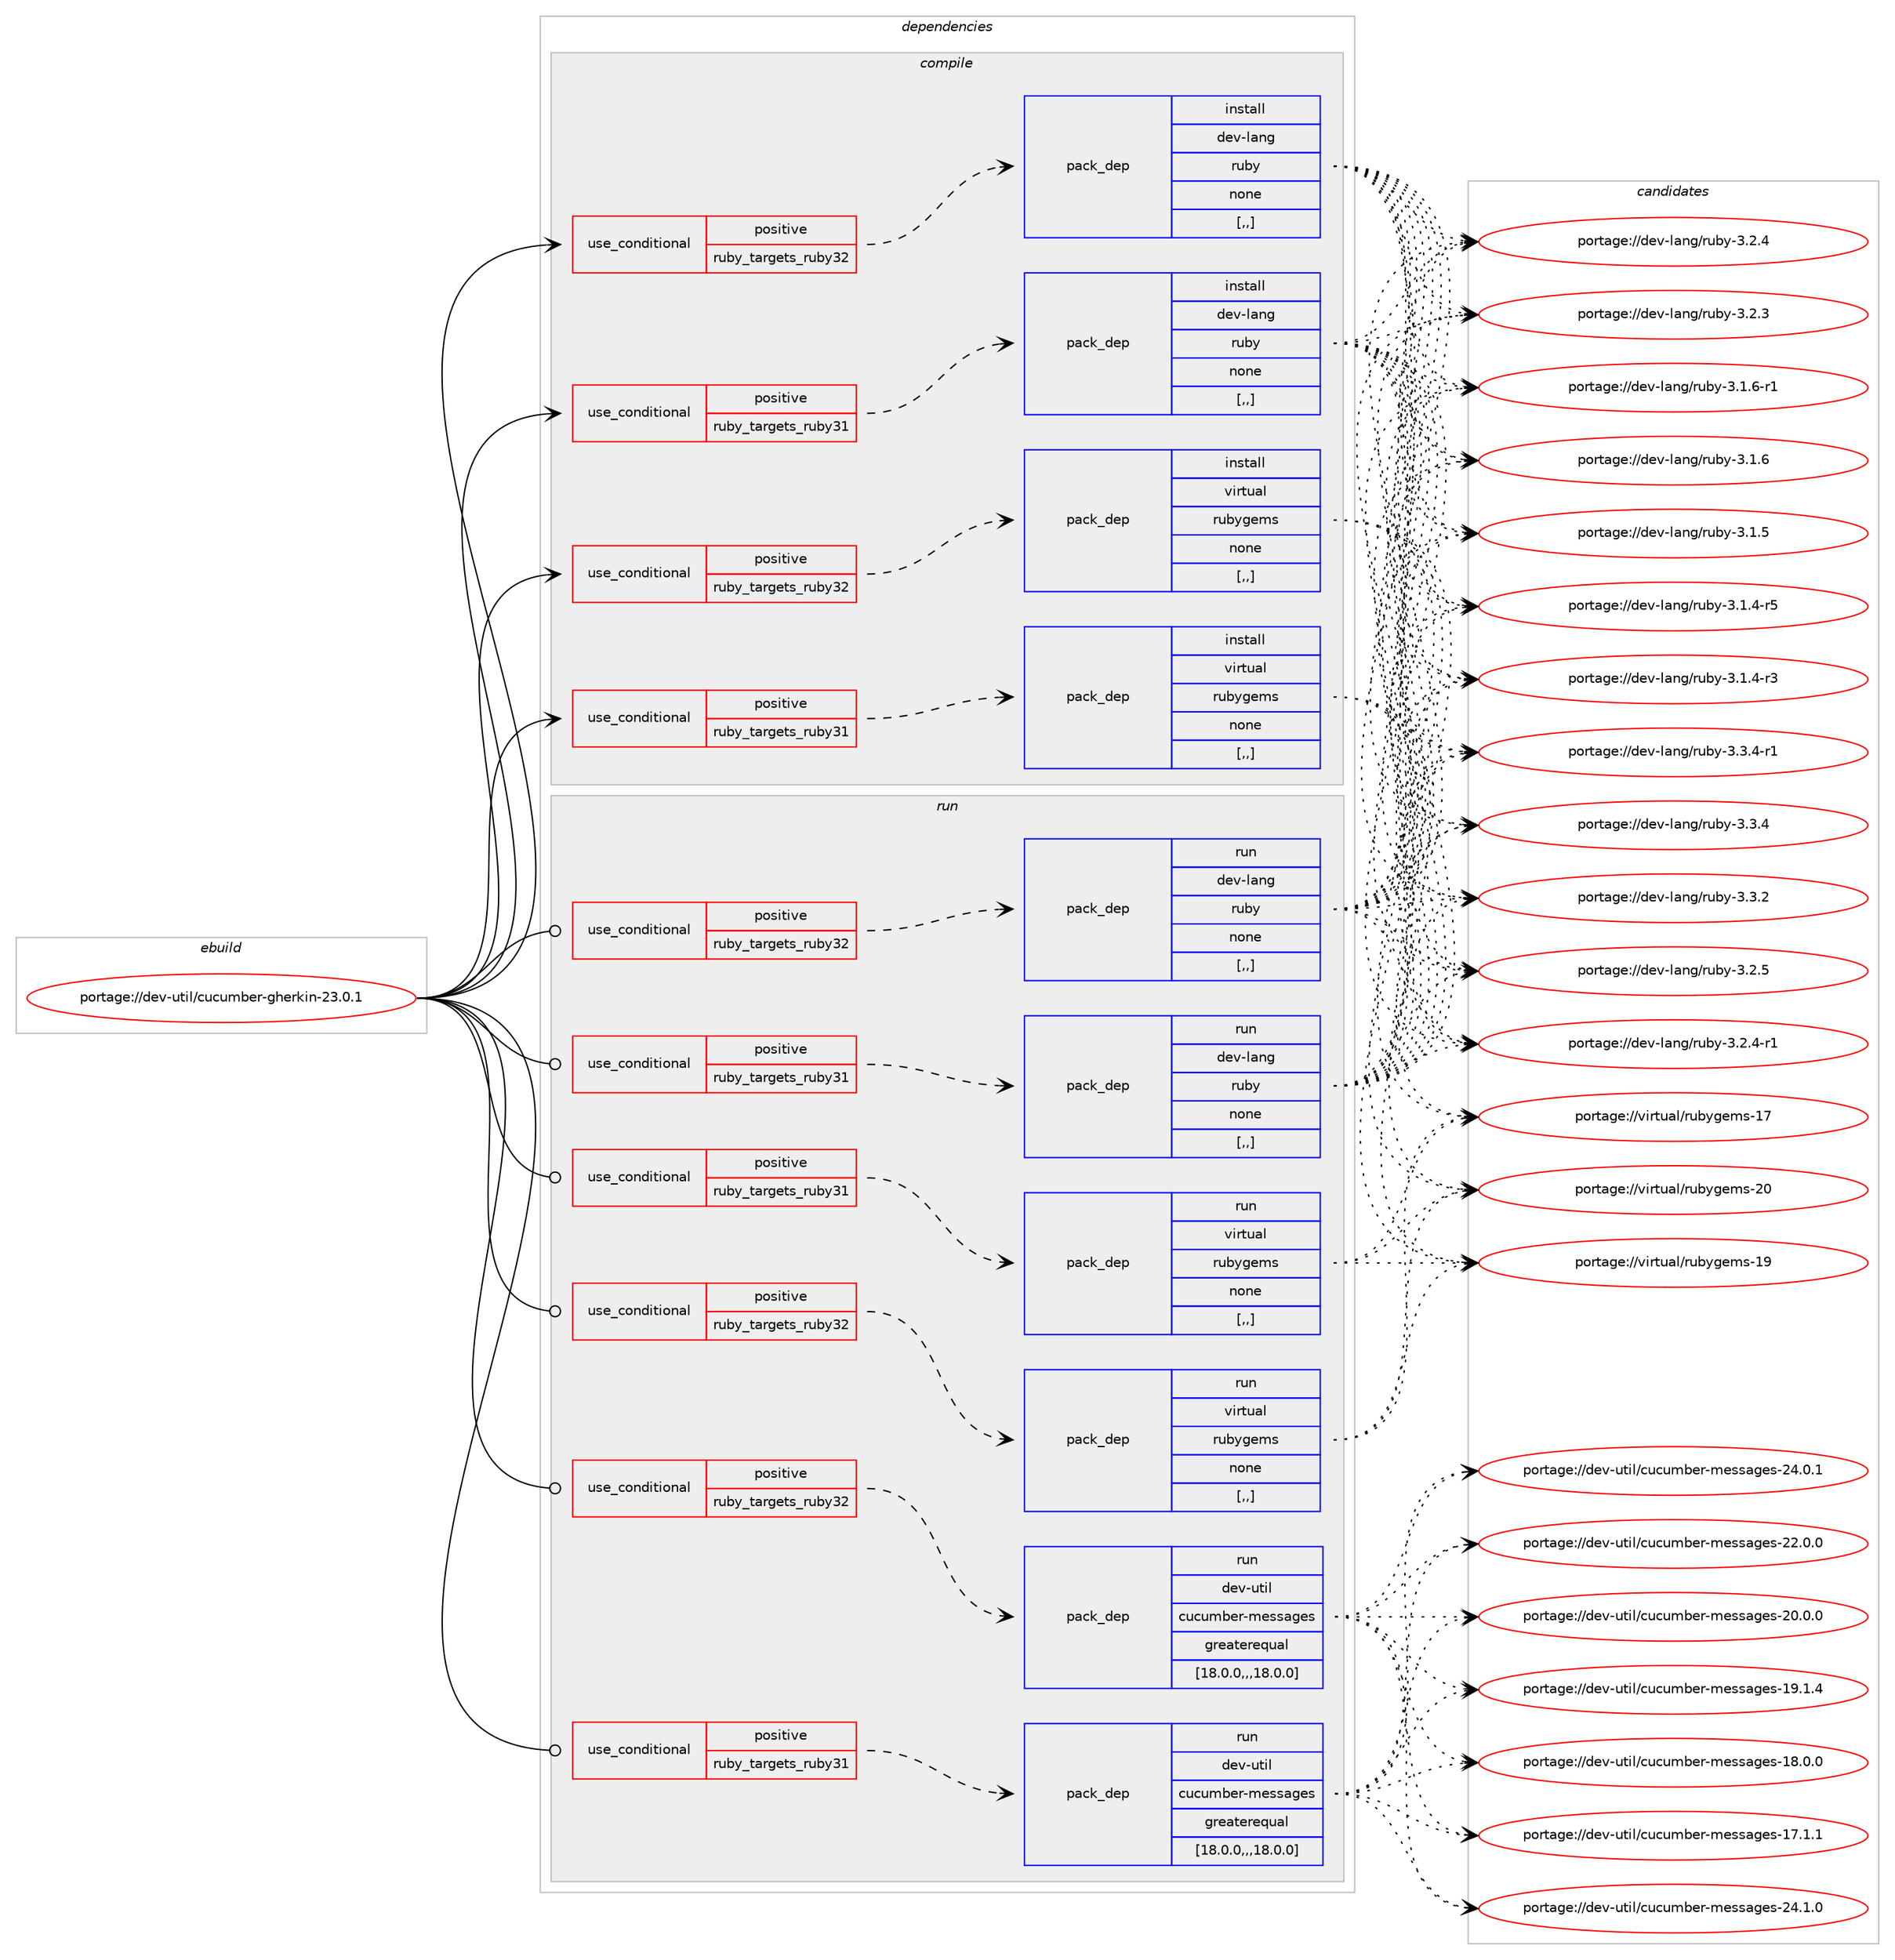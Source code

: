 digraph prolog {

# *************
# Graph options
# *************

newrank=true;
concentrate=true;
compound=true;
graph [rankdir=LR,fontname=Helvetica,fontsize=10,ranksep=1.5];#, ranksep=2.5, nodesep=0.2];
edge  [arrowhead=vee];
node  [fontname=Helvetica,fontsize=10];

# **********
# The ebuild
# **********

subgraph cluster_leftcol {
color=gray;
label=<<i>ebuild</i>>;
id [label="portage://dev-util/cucumber-gherkin-23.0.1", color=red, width=4, href="../dev-util/cucumber-gherkin-23.0.1.svg"];
}

# ****************
# The dependencies
# ****************

subgraph cluster_midcol {
color=gray;
label=<<i>dependencies</i>>;
subgraph cluster_compile {
fillcolor="#eeeeee";
style=filled;
label=<<i>compile</i>>;
subgraph cond59904 {
dependency212949 [label=<<TABLE BORDER="0" CELLBORDER="1" CELLSPACING="0" CELLPADDING="4"><TR><TD ROWSPAN="3" CELLPADDING="10">use_conditional</TD></TR><TR><TD>positive</TD></TR><TR><TD>ruby_targets_ruby31</TD></TR></TABLE>>, shape=none, color=red];
subgraph pack151646 {
dependency212950 [label=<<TABLE BORDER="0" CELLBORDER="1" CELLSPACING="0" CELLPADDING="4" WIDTH="220"><TR><TD ROWSPAN="6" CELLPADDING="30">pack_dep</TD></TR><TR><TD WIDTH="110">install</TD></TR><TR><TD>dev-lang</TD></TR><TR><TD>ruby</TD></TR><TR><TD>none</TD></TR><TR><TD>[,,]</TD></TR></TABLE>>, shape=none, color=blue];
}
dependency212949:e -> dependency212950:w [weight=20,style="dashed",arrowhead="vee"];
}
id:e -> dependency212949:w [weight=20,style="solid",arrowhead="vee"];
subgraph cond59905 {
dependency212951 [label=<<TABLE BORDER="0" CELLBORDER="1" CELLSPACING="0" CELLPADDING="4"><TR><TD ROWSPAN="3" CELLPADDING="10">use_conditional</TD></TR><TR><TD>positive</TD></TR><TR><TD>ruby_targets_ruby31</TD></TR></TABLE>>, shape=none, color=red];
subgraph pack151647 {
dependency212952 [label=<<TABLE BORDER="0" CELLBORDER="1" CELLSPACING="0" CELLPADDING="4" WIDTH="220"><TR><TD ROWSPAN="6" CELLPADDING="30">pack_dep</TD></TR><TR><TD WIDTH="110">install</TD></TR><TR><TD>virtual</TD></TR><TR><TD>rubygems</TD></TR><TR><TD>none</TD></TR><TR><TD>[,,]</TD></TR></TABLE>>, shape=none, color=blue];
}
dependency212951:e -> dependency212952:w [weight=20,style="dashed",arrowhead="vee"];
}
id:e -> dependency212951:w [weight=20,style="solid",arrowhead="vee"];
subgraph cond59906 {
dependency212953 [label=<<TABLE BORDER="0" CELLBORDER="1" CELLSPACING="0" CELLPADDING="4"><TR><TD ROWSPAN="3" CELLPADDING="10">use_conditional</TD></TR><TR><TD>positive</TD></TR><TR><TD>ruby_targets_ruby32</TD></TR></TABLE>>, shape=none, color=red];
subgraph pack151648 {
dependency212954 [label=<<TABLE BORDER="0" CELLBORDER="1" CELLSPACING="0" CELLPADDING="4" WIDTH="220"><TR><TD ROWSPAN="6" CELLPADDING="30">pack_dep</TD></TR><TR><TD WIDTH="110">install</TD></TR><TR><TD>dev-lang</TD></TR><TR><TD>ruby</TD></TR><TR><TD>none</TD></TR><TR><TD>[,,]</TD></TR></TABLE>>, shape=none, color=blue];
}
dependency212953:e -> dependency212954:w [weight=20,style="dashed",arrowhead="vee"];
}
id:e -> dependency212953:w [weight=20,style="solid",arrowhead="vee"];
subgraph cond59907 {
dependency212955 [label=<<TABLE BORDER="0" CELLBORDER="1" CELLSPACING="0" CELLPADDING="4"><TR><TD ROWSPAN="3" CELLPADDING="10">use_conditional</TD></TR><TR><TD>positive</TD></TR><TR><TD>ruby_targets_ruby32</TD></TR></TABLE>>, shape=none, color=red];
subgraph pack151649 {
dependency212956 [label=<<TABLE BORDER="0" CELLBORDER="1" CELLSPACING="0" CELLPADDING="4" WIDTH="220"><TR><TD ROWSPAN="6" CELLPADDING="30">pack_dep</TD></TR><TR><TD WIDTH="110">install</TD></TR><TR><TD>virtual</TD></TR><TR><TD>rubygems</TD></TR><TR><TD>none</TD></TR><TR><TD>[,,]</TD></TR></TABLE>>, shape=none, color=blue];
}
dependency212955:e -> dependency212956:w [weight=20,style="dashed",arrowhead="vee"];
}
id:e -> dependency212955:w [weight=20,style="solid",arrowhead="vee"];
}
subgraph cluster_compileandrun {
fillcolor="#eeeeee";
style=filled;
label=<<i>compile and run</i>>;
}
subgraph cluster_run {
fillcolor="#eeeeee";
style=filled;
label=<<i>run</i>>;
subgraph cond59908 {
dependency212957 [label=<<TABLE BORDER="0" CELLBORDER="1" CELLSPACING="0" CELLPADDING="4"><TR><TD ROWSPAN="3" CELLPADDING="10">use_conditional</TD></TR><TR><TD>positive</TD></TR><TR><TD>ruby_targets_ruby31</TD></TR></TABLE>>, shape=none, color=red];
subgraph pack151650 {
dependency212958 [label=<<TABLE BORDER="0" CELLBORDER="1" CELLSPACING="0" CELLPADDING="4" WIDTH="220"><TR><TD ROWSPAN="6" CELLPADDING="30">pack_dep</TD></TR><TR><TD WIDTH="110">run</TD></TR><TR><TD>dev-lang</TD></TR><TR><TD>ruby</TD></TR><TR><TD>none</TD></TR><TR><TD>[,,]</TD></TR></TABLE>>, shape=none, color=blue];
}
dependency212957:e -> dependency212958:w [weight=20,style="dashed",arrowhead="vee"];
}
id:e -> dependency212957:w [weight=20,style="solid",arrowhead="odot"];
subgraph cond59909 {
dependency212959 [label=<<TABLE BORDER="0" CELLBORDER="1" CELLSPACING="0" CELLPADDING="4"><TR><TD ROWSPAN="3" CELLPADDING="10">use_conditional</TD></TR><TR><TD>positive</TD></TR><TR><TD>ruby_targets_ruby31</TD></TR></TABLE>>, shape=none, color=red];
subgraph pack151651 {
dependency212960 [label=<<TABLE BORDER="0" CELLBORDER="1" CELLSPACING="0" CELLPADDING="4" WIDTH="220"><TR><TD ROWSPAN="6" CELLPADDING="30">pack_dep</TD></TR><TR><TD WIDTH="110">run</TD></TR><TR><TD>dev-util</TD></TR><TR><TD>cucumber-messages</TD></TR><TR><TD>greaterequal</TD></TR><TR><TD>[18.0.0,,,18.0.0]</TD></TR></TABLE>>, shape=none, color=blue];
}
dependency212959:e -> dependency212960:w [weight=20,style="dashed",arrowhead="vee"];
}
id:e -> dependency212959:w [weight=20,style="solid",arrowhead="odot"];
subgraph cond59910 {
dependency212961 [label=<<TABLE BORDER="0" CELLBORDER="1" CELLSPACING="0" CELLPADDING="4"><TR><TD ROWSPAN="3" CELLPADDING="10">use_conditional</TD></TR><TR><TD>positive</TD></TR><TR><TD>ruby_targets_ruby31</TD></TR></TABLE>>, shape=none, color=red];
subgraph pack151652 {
dependency212962 [label=<<TABLE BORDER="0" CELLBORDER="1" CELLSPACING="0" CELLPADDING="4" WIDTH="220"><TR><TD ROWSPAN="6" CELLPADDING="30">pack_dep</TD></TR><TR><TD WIDTH="110">run</TD></TR><TR><TD>virtual</TD></TR><TR><TD>rubygems</TD></TR><TR><TD>none</TD></TR><TR><TD>[,,]</TD></TR></TABLE>>, shape=none, color=blue];
}
dependency212961:e -> dependency212962:w [weight=20,style="dashed",arrowhead="vee"];
}
id:e -> dependency212961:w [weight=20,style="solid",arrowhead="odot"];
subgraph cond59911 {
dependency212963 [label=<<TABLE BORDER="0" CELLBORDER="1" CELLSPACING="0" CELLPADDING="4"><TR><TD ROWSPAN="3" CELLPADDING="10">use_conditional</TD></TR><TR><TD>positive</TD></TR><TR><TD>ruby_targets_ruby32</TD></TR></TABLE>>, shape=none, color=red];
subgraph pack151653 {
dependency212964 [label=<<TABLE BORDER="0" CELLBORDER="1" CELLSPACING="0" CELLPADDING="4" WIDTH="220"><TR><TD ROWSPAN="6" CELLPADDING="30">pack_dep</TD></TR><TR><TD WIDTH="110">run</TD></TR><TR><TD>dev-lang</TD></TR><TR><TD>ruby</TD></TR><TR><TD>none</TD></TR><TR><TD>[,,]</TD></TR></TABLE>>, shape=none, color=blue];
}
dependency212963:e -> dependency212964:w [weight=20,style="dashed",arrowhead="vee"];
}
id:e -> dependency212963:w [weight=20,style="solid",arrowhead="odot"];
subgraph cond59912 {
dependency212965 [label=<<TABLE BORDER="0" CELLBORDER="1" CELLSPACING="0" CELLPADDING="4"><TR><TD ROWSPAN="3" CELLPADDING="10">use_conditional</TD></TR><TR><TD>positive</TD></TR><TR><TD>ruby_targets_ruby32</TD></TR></TABLE>>, shape=none, color=red];
subgraph pack151654 {
dependency212966 [label=<<TABLE BORDER="0" CELLBORDER="1" CELLSPACING="0" CELLPADDING="4" WIDTH="220"><TR><TD ROWSPAN="6" CELLPADDING="30">pack_dep</TD></TR><TR><TD WIDTH="110">run</TD></TR><TR><TD>dev-util</TD></TR><TR><TD>cucumber-messages</TD></TR><TR><TD>greaterequal</TD></TR><TR><TD>[18.0.0,,,18.0.0]</TD></TR></TABLE>>, shape=none, color=blue];
}
dependency212965:e -> dependency212966:w [weight=20,style="dashed",arrowhead="vee"];
}
id:e -> dependency212965:w [weight=20,style="solid",arrowhead="odot"];
subgraph cond59913 {
dependency212967 [label=<<TABLE BORDER="0" CELLBORDER="1" CELLSPACING="0" CELLPADDING="4"><TR><TD ROWSPAN="3" CELLPADDING="10">use_conditional</TD></TR><TR><TD>positive</TD></TR><TR><TD>ruby_targets_ruby32</TD></TR></TABLE>>, shape=none, color=red];
subgraph pack151655 {
dependency212968 [label=<<TABLE BORDER="0" CELLBORDER="1" CELLSPACING="0" CELLPADDING="4" WIDTH="220"><TR><TD ROWSPAN="6" CELLPADDING="30">pack_dep</TD></TR><TR><TD WIDTH="110">run</TD></TR><TR><TD>virtual</TD></TR><TR><TD>rubygems</TD></TR><TR><TD>none</TD></TR><TR><TD>[,,]</TD></TR></TABLE>>, shape=none, color=blue];
}
dependency212967:e -> dependency212968:w [weight=20,style="dashed",arrowhead="vee"];
}
id:e -> dependency212967:w [weight=20,style="solid",arrowhead="odot"];
}
}

# **************
# The candidates
# **************

subgraph cluster_choices {
rank=same;
color=gray;
label=<<i>candidates</i>>;

subgraph choice151646 {
color=black;
nodesep=1;
choice100101118451089711010347114117981214551465146524511449 [label="portage://dev-lang/ruby-3.3.4-r1", color=red, width=4,href="../dev-lang/ruby-3.3.4-r1.svg"];
choice10010111845108971101034711411798121455146514652 [label="portage://dev-lang/ruby-3.3.4", color=red, width=4,href="../dev-lang/ruby-3.3.4.svg"];
choice10010111845108971101034711411798121455146514650 [label="portage://dev-lang/ruby-3.3.2", color=red, width=4,href="../dev-lang/ruby-3.3.2.svg"];
choice10010111845108971101034711411798121455146504653 [label="portage://dev-lang/ruby-3.2.5", color=red, width=4,href="../dev-lang/ruby-3.2.5.svg"];
choice100101118451089711010347114117981214551465046524511449 [label="portage://dev-lang/ruby-3.2.4-r1", color=red, width=4,href="../dev-lang/ruby-3.2.4-r1.svg"];
choice10010111845108971101034711411798121455146504652 [label="portage://dev-lang/ruby-3.2.4", color=red, width=4,href="../dev-lang/ruby-3.2.4.svg"];
choice10010111845108971101034711411798121455146504651 [label="portage://dev-lang/ruby-3.2.3", color=red, width=4,href="../dev-lang/ruby-3.2.3.svg"];
choice100101118451089711010347114117981214551464946544511449 [label="portage://dev-lang/ruby-3.1.6-r1", color=red, width=4,href="../dev-lang/ruby-3.1.6-r1.svg"];
choice10010111845108971101034711411798121455146494654 [label="portage://dev-lang/ruby-3.1.6", color=red, width=4,href="../dev-lang/ruby-3.1.6.svg"];
choice10010111845108971101034711411798121455146494653 [label="portage://dev-lang/ruby-3.1.5", color=red, width=4,href="../dev-lang/ruby-3.1.5.svg"];
choice100101118451089711010347114117981214551464946524511453 [label="portage://dev-lang/ruby-3.1.4-r5", color=red, width=4,href="../dev-lang/ruby-3.1.4-r5.svg"];
choice100101118451089711010347114117981214551464946524511451 [label="portage://dev-lang/ruby-3.1.4-r3", color=red, width=4,href="../dev-lang/ruby-3.1.4-r3.svg"];
dependency212950:e -> choice100101118451089711010347114117981214551465146524511449:w [style=dotted,weight="100"];
dependency212950:e -> choice10010111845108971101034711411798121455146514652:w [style=dotted,weight="100"];
dependency212950:e -> choice10010111845108971101034711411798121455146514650:w [style=dotted,weight="100"];
dependency212950:e -> choice10010111845108971101034711411798121455146504653:w [style=dotted,weight="100"];
dependency212950:e -> choice100101118451089711010347114117981214551465046524511449:w [style=dotted,weight="100"];
dependency212950:e -> choice10010111845108971101034711411798121455146504652:w [style=dotted,weight="100"];
dependency212950:e -> choice10010111845108971101034711411798121455146504651:w [style=dotted,weight="100"];
dependency212950:e -> choice100101118451089711010347114117981214551464946544511449:w [style=dotted,weight="100"];
dependency212950:e -> choice10010111845108971101034711411798121455146494654:w [style=dotted,weight="100"];
dependency212950:e -> choice10010111845108971101034711411798121455146494653:w [style=dotted,weight="100"];
dependency212950:e -> choice100101118451089711010347114117981214551464946524511453:w [style=dotted,weight="100"];
dependency212950:e -> choice100101118451089711010347114117981214551464946524511451:w [style=dotted,weight="100"];
}
subgraph choice151647 {
color=black;
nodesep=1;
choice118105114116117971084711411798121103101109115455048 [label="portage://virtual/rubygems-20", color=red, width=4,href="../virtual/rubygems-20.svg"];
choice118105114116117971084711411798121103101109115454957 [label="portage://virtual/rubygems-19", color=red, width=4,href="../virtual/rubygems-19.svg"];
choice118105114116117971084711411798121103101109115454955 [label="portage://virtual/rubygems-17", color=red, width=4,href="../virtual/rubygems-17.svg"];
dependency212952:e -> choice118105114116117971084711411798121103101109115455048:w [style=dotted,weight="100"];
dependency212952:e -> choice118105114116117971084711411798121103101109115454957:w [style=dotted,weight="100"];
dependency212952:e -> choice118105114116117971084711411798121103101109115454955:w [style=dotted,weight="100"];
}
subgraph choice151648 {
color=black;
nodesep=1;
choice100101118451089711010347114117981214551465146524511449 [label="portage://dev-lang/ruby-3.3.4-r1", color=red, width=4,href="../dev-lang/ruby-3.3.4-r1.svg"];
choice10010111845108971101034711411798121455146514652 [label="portage://dev-lang/ruby-3.3.4", color=red, width=4,href="../dev-lang/ruby-3.3.4.svg"];
choice10010111845108971101034711411798121455146514650 [label="portage://dev-lang/ruby-3.3.2", color=red, width=4,href="../dev-lang/ruby-3.3.2.svg"];
choice10010111845108971101034711411798121455146504653 [label="portage://dev-lang/ruby-3.2.5", color=red, width=4,href="../dev-lang/ruby-3.2.5.svg"];
choice100101118451089711010347114117981214551465046524511449 [label="portage://dev-lang/ruby-3.2.4-r1", color=red, width=4,href="../dev-lang/ruby-3.2.4-r1.svg"];
choice10010111845108971101034711411798121455146504652 [label="portage://dev-lang/ruby-3.2.4", color=red, width=4,href="../dev-lang/ruby-3.2.4.svg"];
choice10010111845108971101034711411798121455146504651 [label="portage://dev-lang/ruby-3.2.3", color=red, width=4,href="../dev-lang/ruby-3.2.3.svg"];
choice100101118451089711010347114117981214551464946544511449 [label="portage://dev-lang/ruby-3.1.6-r1", color=red, width=4,href="../dev-lang/ruby-3.1.6-r1.svg"];
choice10010111845108971101034711411798121455146494654 [label="portage://dev-lang/ruby-3.1.6", color=red, width=4,href="../dev-lang/ruby-3.1.6.svg"];
choice10010111845108971101034711411798121455146494653 [label="portage://dev-lang/ruby-3.1.5", color=red, width=4,href="../dev-lang/ruby-3.1.5.svg"];
choice100101118451089711010347114117981214551464946524511453 [label="portage://dev-lang/ruby-3.1.4-r5", color=red, width=4,href="../dev-lang/ruby-3.1.4-r5.svg"];
choice100101118451089711010347114117981214551464946524511451 [label="portage://dev-lang/ruby-3.1.4-r3", color=red, width=4,href="../dev-lang/ruby-3.1.4-r3.svg"];
dependency212954:e -> choice100101118451089711010347114117981214551465146524511449:w [style=dotted,weight="100"];
dependency212954:e -> choice10010111845108971101034711411798121455146514652:w [style=dotted,weight="100"];
dependency212954:e -> choice10010111845108971101034711411798121455146514650:w [style=dotted,weight="100"];
dependency212954:e -> choice10010111845108971101034711411798121455146504653:w [style=dotted,weight="100"];
dependency212954:e -> choice100101118451089711010347114117981214551465046524511449:w [style=dotted,weight="100"];
dependency212954:e -> choice10010111845108971101034711411798121455146504652:w [style=dotted,weight="100"];
dependency212954:e -> choice10010111845108971101034711411798121455146504651:w [style=dotted,weight="100"];
dependency212954:e -> choice100101118451089711010347114117981214551464946544511449:w [style=dotted,weight="100"];
dependency212954:e -> choice10010111845108971101034711411798121455146494654:w [style=dotted,weight="100"];
dependency212954:e -> choice10010111845108971101034711411798121455146494653:w [style=dotted,weight="100"];
dependency212954:e -> choice100101118451089711010347114117981214551464946524511453:w [style=dotted,weight="100"];
dependency212954:e -> choice100101118451089711010347114117981214551464946524511451:w [style=dotted,weight="100"];
}
subgraph choice151649 {
color=black;
nodesep=1;
choice118105114116117971084711411798121103101109115455048 [label="portage://virtual/rubygems-20", color=red, width=4,href="../virtual/rubygems-20.svg"];
choice118105114116117971084711411798121103101109115454957 [label="portage://virtual/rubygems-19", color=red, width=4,href="../virtual/rubygems-19.svg"];
choice118105114116117971084711411798121103101109115454955 [label="portage://virtual/rubygems-17", color=red, width=4,href="../virtual/rubygems-17.svg"];
dependency212956:e -> choice118105114116117971084711411798121103101109115455048:w [style=dotted,weight="100"];
dependency212956:e -> choice118105114116117971084711411798121103101109115454957:w [style=dotted,weight="100"];
dependency212956:e -> choice118105114116117971084711411798121103101109115454955:w [style=dotted,weight="100"];
}
subgraph choice151650 {
color=black;
nodesep=1;
choice100101118451089711010347114117981214551465146524511449 [label="portage://dev-lang/ruby-3.3.4-r1", color=red, width=4,href="../dev-lang/ruby-3.3.4-r1.svg"];
choice10010111845108971101034711411798121455146514652 [label="portage://dev-lang/ruby-3.3.4", color=red, width=4,href="../dev-lang/ruby-3.3.4.svg"];
choice10010111845108971101034711411798121455146514650 [label="portage://dev-lang/ruby-3.3.2", color=red, width=4,href="../dev-lang/ruby-3.3.2.svg"];
choice10010111845108971101034711411798121455146504653 [label="portage://dev-lang/ruby-3.2.5", color=red, width=4,href="../dev-lang/ruby-3.2.5.svg"];
choice100101118451089711010347114117981214551465046524511449 [label="portage://dev-lang/ruby-3.2.4-r1", color=red, width=4,href="../dev-lang/ruby-3.2.4-r1.svg"];
choice10010111845108971101034711411798121455146504652 [label="portage://dev-lang/ruby-3.2.4", color=red, width=4,href="../dev-lang/ruby-3.2.4.svg"];
choice10010111845108971101034711411798121455146504651 [label="portage://dev-lang/ruby-3.2.3", color=red, width=4,href="../dev-lang/ruby-3.2.3.svg"];
choice100101118451089711010347114117981214551464946544511449 [label="portage://dev-lang/ruby-3.1.6-r1", color=red, width=4,href="../dev-lang/ruby-3.1.6-r1.svg"];
choice10010111845108971101034711411798121455146494654 [label="portage://dev-lang/ruby-3.1.6", color=red, width=4,href="../dev-lang/ruby-3.1.6.svg"];
choice10010111845108971101034711411798121455146494653 [label="portage://dev-lang/ruby-3.1.5", color=red, width=4,href="../dev-lang/ruby-3.1.5.svg"];
choice100101118451089711010347114117981214551464946524511453 [label="portage://dev-lang/ruby-3.1.4-r5", color=red, width=4,href="../dev-lang/ruby-3.1.4-r5.svg"];
choice100101118451089711010347114117981214551464946524511451 [label="portage://dev-lang/ruby-3.1.4-r3", color=red, width=4,href="../dev-lang/ruby-3.1.4-r3.svg"];
dependency212958:e -> choice100101118451089711010347114117981214551465146524511449:w [style=dotted,weight="100"];
dependency212958:e -> choice10010111845108971101034711411798121455146514652:w [style=dotted,weight="100"];
dependency212958:e -> choice10010111845108971101034711411798121455146514650:w [style=dotted,weight="100"];
dependency212958:e -> choice10010111845108971101034711411798121455146504653:w [style=dotted,weight="100"];
dependency212958:e -> choice100101118451089711010347114117981214551465046524511449:w [style=dotted,weight="100"];
dependency212958:e -> choice10010111845108971101034711411798121455146504652:w [style=dotted,weight="100"];
dependency212958:e -> choice10010111845108971101034711411798121455146504651:w [style=dotted,weight="100"];
dependency212958:e -> choice100101118451089711010347114117981214551464946544511449:w [style=dotted,weight="100"];
dependency212958:e -> choice10010111845108971101034711411798121455146494654:w [style=dotted,weight="100"];
dependency212958:e -> choice10010111845108971101034711411798121455146494653:w [style=dotted,weight="100"];
dependency212958:e -> choice100101118451089711010347114117981214551464946524511453:w [style=dotted,weight="100"];
dependency212958:e -> choice100101118451089711010347114117981214551464946524511451:w [style=dotted,weight="100"];
}
subgraph choice151651 {
color=black;
nodesep=1;
choice1001011184511711610510847991179911710998101114451091011151159710310111545505246494648 [label="portage://dev-util/cucumber-messages-24.1.0", color=red, width=4,href="../dev-util/cucumber-messages-24.1.0.svg"];
choice1001011184511711610510847991179911710998101114451091011151159710310111545505246484649 [label="portage://dev-util/cucumber-messages-24.0.1", color=red, width=4,href="../dev-util/cucumber-messages-24.0.1.svg"];
choice1001011184511711610510847991179911710998101114451091011151159710310111545505046484648 [label="portage://dev-util/cucumber-messages-22.0.0", color=red, width=4,href="../dev-util/cucumber-messages-22.0.0.svg"];
choice1001011184511711610510847991179911710998101114451091011151159710310111545504846484648 [label="portage://dev-util/cucumber-messages-20.0.0", color=red, width=4,href="../dev-util/cucumber-messages-20.0.0.svg"];
choice1001011184511711610510847991179911710998101114451091011151159710310111545495746494652 [label="portage://dev-util/cucumber-messages-19.1.4", color=red, width=4,href="../dev-util/cucumber-messages-19.1.4.svg"];
choice1001011184511711610510847991179911710998101114451091011151159710310111545495646484648 [label="portage://dev-util/cucumber-messages-18.0.0", color=red, width=4,href="../dev-util/cucumber-messages-18.0.0.svg"];
choice1001011184511711610510847991179911710998101114451091011151159710310111545495546494649 [label="portage://dev-util/cucumber-messages-17.1.1", color=red, width=4,href="../dev-util/cucumber-messages-17.1.1.svg"];
dependency212960:e -> choice1001011184511711610510847991179911710998101114451091011151159710310111545505246494648:w [style=dotted,weight="100"];
dependency212960:e -> choice1001011184511711610510847991179911710998101114451091011151159710310111545505246484649:w [style=dotted,weight="100"];
dependency212960:e -> choice1001011184511711610510847991179911710998101114451091011151159710310111545505046484648:w [style=dotted,weight="100"];
dependency212960:e -> choice1001011184511711610510847991179911710998101114451091011151159710310111545504846484648:w [style=dotted,weight="100"];
dependency212960:e -> choice1001011184511711610510847991179911710998101114451091011151159710310111545495746494652:w [style=dotted,weight="100"];
dependency212960:e -> choice1001011184511711610510847991179911710998101114451091011151159710310111545495646484648:w [style=dotted,weight="100"];
dependency212960:e -> choice1001011184511711610510847991179911710998101114451091011151159710310111545495546494649:w [style=dotted,weight="100"];
}
subgraph choice151652 {
color=black;
nodesep=1;
choice118105114116117971084711411798121103101109115455048 [label="portage://virtual/rubygems-20", color=red, width=4,href="../virtual/rubygems-20.svg"];
choice118105114116117971084711411798121103101109115454957 [label="portage://virtual/rubygems-19", color=red, width=4,href="../virtual/rubygems-19.svg"];
choice118105114116117971084711411798121103101109115454955 [label="portage://virtual/rubygems-17", color=red, width=4,href="../virtual/rubygems-17.svg"];
dependency212962:e -> choice118105114116117971084711411798121103101109115455048:w [style=dotted,weight="100"];
dependency212962:e -> choice118105114116117971084711411798121103101109115454957:w [style=dotted,weight="100"];
dependency212962:e -> choice118105114116117971084711411798121103101109115454955:w [style=dotted,weight="100"];
}
subgraph choice151653 {
color=black;
nodesep=1;
choice100101118451089711010347114117981214551465146524511449 [label="portage://dev-lang/ruby-3.3.4-r1", color=red, width=4,href="../dev-lang/ruby-3.3.4-r1.svg"];
choice10010111845108971101034711411798121455146514652 [label="portage://dev-lang/ruby-3.3.4", color=red, width=4,href="../dev-lang/ruby-3.3.4.svg"];
choice10010111845108971101034711411798121455146514650 [label="portage://dev-lang/ruby-3.3.2", color=red, width=4,href="../dev-lang/ruby-3.3.2.svg"];
choice10010111845108971101034711411798121455146504653 [label="portage://dev-lang/ruby-3.2.5", color=red, width=4,href="../dev-lang/ruby-3.2.5.svg"];
choice100101118451089711010347114117981214551465046524511449 [label="portage://dev-lang/ruby-3.2.4-r1", color=red, width=4,href="../dev-lang/ruby-3.2.4-r1.svg"];
choice10010111845108971101034711411798121455146504652 [label="portage://dev-lang/ruby-3.2.4", color=red, width=4,href="../dev-lang/ruby-3.2.4.svg"];
choice10010111845108971101034711411798121455146504651 [label="portage://dev-lang/ruby-3.2.3", color=red, width=4,href="../dev-lang/ruby-3.2.3.svg"];
choice100101118451089711010347114117981214551464946544511449 [label="portage://dev-lang/ruby-3.1.6-r1", color=red, width=4,href="../dev-lang/ruby-3.1.6-r1.svg"];
choice10010111845108971101034711411798121455146494654 [label="portage://dev-lang/ruby-3.1.6", color=red, width=4,href="../dev-lang/ruby-3.1.6.svg"];
choice10010111845108971101034711411798121455146494653 [label="portage://dev-lang/ruby-3.1.5", color=red, width=4,href="../dev-lang/ruby-3.1.5.svg"];
choice100101118451089711010347114117981214551464946524511453 [label="portage://dev-lang/ruby-3.1.4-r5", color=red, width=4,href="../dev-lang/ruby-3.1.4-r5.svg"];
choice100101118451089711010347114117981214551464946524511451 [label="portage://dev-lang/ruby-3.1.4-r3", color=red, width=4,href="../dev-lang/ruby-3.1.4-r3.svg"];
dependency212964:e -> choice100101118451089711010347114117981214551465146524511449:w [style=dotted,weight="100"];
dependency212964:e -> choice10010111845108971101034711411798121455146514652:w [style=dotted,weight="100"];
dependency212964:e -> choice10010111845108971101034711411798121455146514650:w [style=dotted,weight="100"];
dependency212964:e -> choice10010111845108971101034711411798121455146504653:w [style=dotted,weight="100"];
dependency212964:e -> choice100101118451089711010347114117981214551465046524511449:w [style=dotted,weight="100"];
dependency212964:e -> choice10010111845108971101034711411798121455146504652:w [style=dotted,weight="100"];
dependency212964:e -> choice10010111845108971101034711411798121455146504651:w [style=dotted,weight="100"];
dependency212964:e -> choice100101118451089711010347114117981214551464946544511449:w [style=dotted,weight="100"];
dependency212964:e -> choice10010111845108971101034711411798121455146494654:w [style=dotted,weight="100"];
dependency212964:e -> choice10010111845108971101034711411798121455146494653:w [style=dotted,weight="100"];
dependency212964:e -> choice100101118451089711010347114117981214551464946524511453:w [style=dotted,weight="100"];
dependency212964:e -> choice100101118451089711010347114117981214551464946524511451:w [style=dotted,weight="100"];
}
subgraph choice151654 {
color=black;
nodesep=1;
choice1001011184511711610510847991179911710998101114451091011151159710310111545505246494648 [label="portage://dev-util/cucumber-messages-24.1.0", color=red, width=4,href="../dev-util/cucumber-messages-24.1.0.svg"];
choice1001011184511711610510847991179911710998101114451091011151159710310111545505246484649 [label="portage://dev-util/cucumber-messages-24.0.1", color=red, width=4,href="../dev-util/cucumber-messages-24.0.1.svg"];
choice1001011184511711610510847991179911710998101114451091011151159710310111545505046484648 [label="portage://dev-util/cucumber-messages-22.0.0", color=red, width=4,href="../dev-util/cucumber-messages-22.0.0.svg"];
choice1001011184511711610510847991179911710998101114451091011151159710310111545504846484648 [label="portage://dev-util/cucumber-messages-20.0.0", color=red, width=4,href="../dev-util/cucumber-messages-20.0.0.svg"];
choice1001011184511711610510847991179911710998101114451091011151159710310111545495746494652 [label="portage://dev-util/cucumber-messages-19.1.4", color=red, width=4,href="../dev-util/cucumber-messages-19.1.4.svg"];
choice1001011184511711610510847991179911710998101114451091011151159710310111545495646484648 [label="portage://dev-util/cucumber-messages-18.0.0", color=red, width=4,href="../dev-util/cucumber-messages-18.0.0.svg"];
choice1001011184511711610510847991179911710998101114451091011151159710310111545495546494649 [label="portage://dev-util/cucumber-messages-17.1.1", color=red, width=4,href="../dev-util/cucumber-messages-17.1.1.svg"];
dependency212966:e -> choice1001011184511711610510847991179911710998101114451091011151159710310111545505246494648:w [style=dotted,weight="100"];
dependency212966:e -> choice1001011184511711610510847991179911710998101114451091011151159710310111545505246484649:w [style=dotted,weight="100"];
dependency212966:e -> choice1001011184511711610510847991179911710998101114451091011151159710310111545505046484648:w [style=dotted,weight="100"];
dependency212966:e -> choice1001011184511711610510847991179911710998101114451091011151159710310111545504846484648:w [style=dotted,weight="100"];
dependency212966:e -> choice1001011184511711610510847991179911710998101114451091011151159710310111545495746494652:w [style=dotted,weight="100"];
dependency212966:e -> choice1001011184511711610510847991179911710998101114451091011151159710310111545495646484648:w [style=dotted,weight="100"];
dependency212966:e -> choice1001011184511711610510847991179911710998101114451091011151159710310111545495546494649:w [style=dotted,weight="100"];
}
subgraph choice151655 {
color=black;
nodesep=1;
choice118105114116117971084711411798121103101109115455048 [label="portage://virtual/rubygems-20", color=red, width=4,href="../virtual/rubygems-20.svg"];
choice118105114116117971084711411798121103101109115454957 [label="portage://virtual/rubygems-19", color=red, width=4,href="../virtual/rubygems-19.svg"];
choice118105114116117971084711411798121103101109115454955 [label="portage://virtual/rubygems-17", color=red, width=4,href="../virtual/rubygems-17.svg"];
dependency212968:e -> choice118105114116117971084711411798121103101109115455048:w [style=dotted,weight="100"];
dependency212968:e -> choice118105114116117971084711411798121103101109115454957:w [style=dotted,weight="100"];
dependency212968:e -> choice118105114116117971084711411798121103101109115454955:w [style=dotted,weight="100"];
}
}

}
